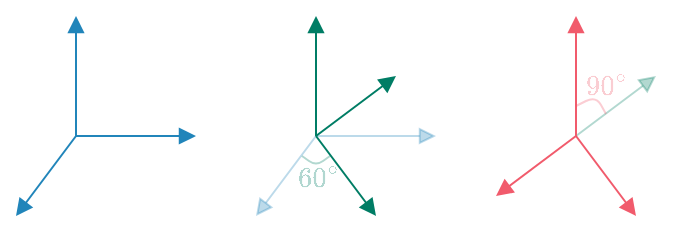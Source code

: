 <mxfile version="15.2.5" type="github">
  <diagram id="RV7NvKasJq13CEmnja0g" name="Page-1">
    <mxGraphModel dx="529" dy="297" grid="1" gridSize="5" guides="1" tooltips="1" connect="1" arrows="1" fold="1" page="1" pageScale="1" pageWidth="827" pageHeight="1169" math="1" shadow="0">
      <root>
        <mxCell id="0" />
        <mxCell id="1" parent="0" />
        <mxCell id="Sp-fAJiSXl7REy39m-OE-1" value="" style="endArrow=block;html=1;strokeColor=#2185BA;endFill=1;" edge="1" parent="1">
          <mxGeometry width="50" height="50" relative="1" as="geometry">
            <mxPoint x="240" y="240" as="sourcePoint" />
            <mxPoint x="240" y="180" as="targetPoint" />
          </mxGeometry>
        </mxCell>
        <mxCell id="Sp-fAJiSXl7REy39m-OE-2" value="" style="endArrow=block;html=1;strokeColor=#2185BA;endFill=1;" edge="1" parent="1">
          <mxGeometry width="50" height="50" relative="1" as="geometry">
            <mxPoint x="240" y="240" as="sourcePoint" />
            <mxPoint x="300" y="240" as="targetPoint" />
          </mxGeometry>
        </mxCell>
        <mxCell id="Sp-fAJiSXl7REy39m-OE-3" value="" style="endArrow=block;html=1;strokeColor=#2185BA;endFill=1;" edge="1" parent="1">
          <mxGeometry width="50" height="50" relative="1" as="geometry">
            <mxPoint x="240" y="240" as="sourcePoint" />
            <mxPoint x="210" y="280" as="targetPoint" />
          </mxGeometry>
        </mxCell>
        <mxCell id="Sp-fAJiSXl7REy39m-OE-4" value="" style="endArrow=block;html=1;strokeColor=#007D65;endFill=1;" edge="1" parent="1">
          <mxGeometry width="50" height="50" relative="1" as="geometry">
            <mxPoint x="360" y="240" as="sourcePoint" />
            <mxPoint x="360" y="180" as="targetPoint" />
          </mxGeometry>
        </mxCell>
        <mxCell id="Sp-fAJiSXl7REy39m-OE-5" value="" style="endArrow=block;html=1;strokeColor=#2185BA;endFill=1;opacity=30;" edge="1" parent="1">
          <mxGeometry width="50" height="50" relative="1" as="geometry">
            <mxPoint x="360" y="240" as="sourcePoint" />
            <mxPoint x="420" y="240" as="targetPoint" />
          </mxGeometry>
        </mxCell>
        <mxCell id="Sp-fAJiSXl7REy39m-OE-6" value="" style="endArrow=block;html=1;strokeColor=#2185BA;endFill=1;opacity=30;" edge="1" parent="1">
          <mxGeometry width="50" height="50" relative="1" as="geometry">
            <mxPoint x="360" y="240" as="sourcePoint" />
            <mxPoint x="330" y="280" as="targetPoint" />
          </mxGeometry>
        </mxCell>
        <mxCell id="Sp-fAJiSXl7REy39m-OE-8" value="" style="endArrow=block;html=1;strokeColor=#007D65;endFill=1;" edge="1" parent="1">
          <mxGeometry width="50" height="50" relative="1" as="geometry">
            <mxPoint x="360" y="240" as="sourcePoint" />
            <mxPoint x="390" y="280" as="targetPoint" />
          </mxGeometry>
        </mxCell>
        <mxCell id="Sp-fAJiSXl7REy39m-OE-9" value="" style="endArrow=block;html=1;strokeColor=#007D65;endFill=1;" edge="1" parent="1">
          <mxGeometry width="50" height="50" relative="1" as="geometry">
            <mxPoint x="360" y="240" as="sourcePoint" />
            <mxPoint x="400" y="210" as="targetPoint" />
          </mxGeometry>
        </mxCell>
        <mxCell id="Sp-fAJiSXl7REy39m-OE-11" value="" style="endArrow=block;html=1;strokeColor=#F15B6C;endFill=1;" edge="1" parent="1">
          <mxGeometry width="50" height="50" relative="1" as="geometry">
            <mxPoint x="490" y="240" as="sourcePoint" />
            <mxPoint x="520" y="280" as="targetPoint" />
          </mxGeometry>
        </mxCell>
        <mxCell id="Sp-fAJiSXl7REy39m-OE-12" value="" style="endArrow=block;html=1;strokeColor=#007D65;endFill=1;opacity=30;" edge="1" parent="1">
          <mxGeometry width="50" height="50" relative="1" as="geometry">
            <mxPoint x="490" y="240" as="sourcePoint" />
            <mxPoint x="530" y="210" as="targetPoint" />
          </mxGeometry>
        </mxCell>
        <mxCell id="Sp-fAJiSXl7REy39m-OE-14" value="" style="endArrow=block;html=1;strokeColor=#F15B6C;endFill=1;" edge="1" parent="1">
          <mxGeometry width="50" height="50" relative="1" as="geometry">
            <mxPoint x="490" y="240" as="sourcePoint" />
            <mxPoint x="490" y="180" as="targetPoint" />
          </mxGeometry>
        </mxCell>
        <mxCell id="Sp-fAJiSXl7REy39m-OE-15" value="" style="endArrow=block;html=1;strokeColor=#F15B6C;endFill=1;" edge="1" parent="1">
          <mxGeometry width="50" height="50" relative="1" as="geometry">
            <mxPoint x="490" y="240" as="sourcePoint" />
            <mxPoint x="450" y="270" as="targetPoint" />
          </mxGeometry>
        </mxCell>
        <mxCell id="Sp-fAJiSXl7REy39m-OE-16" value="" style="endArrow=none;html=1;strokeColor=#007D65;opacity=30;" edge="1" parent="1">
          <mxGeometry width="50" height="50" relative="1" as="geometry">
            <mxPoint x="353" y="250" as="sourcePoint" />
            <mxPoint x="367" y="250" as="targetPoint" />
            <Array as="points">
              <mxPoint x="360" y="255" />
            </Array>
          </mxGeometry>
        </mxCell>
        <mxCell id="Sp-fAJiSXl7REy39m-OE-17" value="$$60^{\circ}$$" style="text;html=1;strokeColor=none;fillColor=none;align=center;verticalAlign=middle;whiteSpace=wrap;rounded=0;fontColor=#007D65;textOpacity=30;" vertex="1" parent="1">
          <mxGeometry x="356" y="256" width="10" height="10" as="geometry" />
        </mxCell>
        <mxCell id="Sp-fAJiSXl7REy39m-OE-18" value="" style="endArrow=none;html=1;strokeColor=#F15B6C;opacity=30;" edge="1" parent="1">
          <mxGeometry width="50" height="50" relative="1" as="geometry">
            <mxPoint x="505" y="229" as="sourcePoint" />
            <mxPoint x="490" y="225" as="targetPoint" />
            <Array as="points">
              <mxPoint x="500" y="220" />
            </Array>
          </mxGeometry>
        </mxCell>
        <mxCell id="Sp-fAJiSXl7REy39m-OE-19" value="&lt;font color=&quot;#f15b6c&quot;&gt;$$90^{\circ}$$&lt;/font&gt;" style="text;html=1;strokeColor=none;fillColor=none;align=center;verticalAlign=middle;whiteSpace=wrap;rounded=0;fontColor=#007D65;textOpacity=30;" vertex="1" parent="1">
          <mxGeometry x="500" y="210" width="10" height="10" as="geometry" />
        </mxCell>
      </root>
    </mxGraphModel>
  </diagram>
</mxfile>
